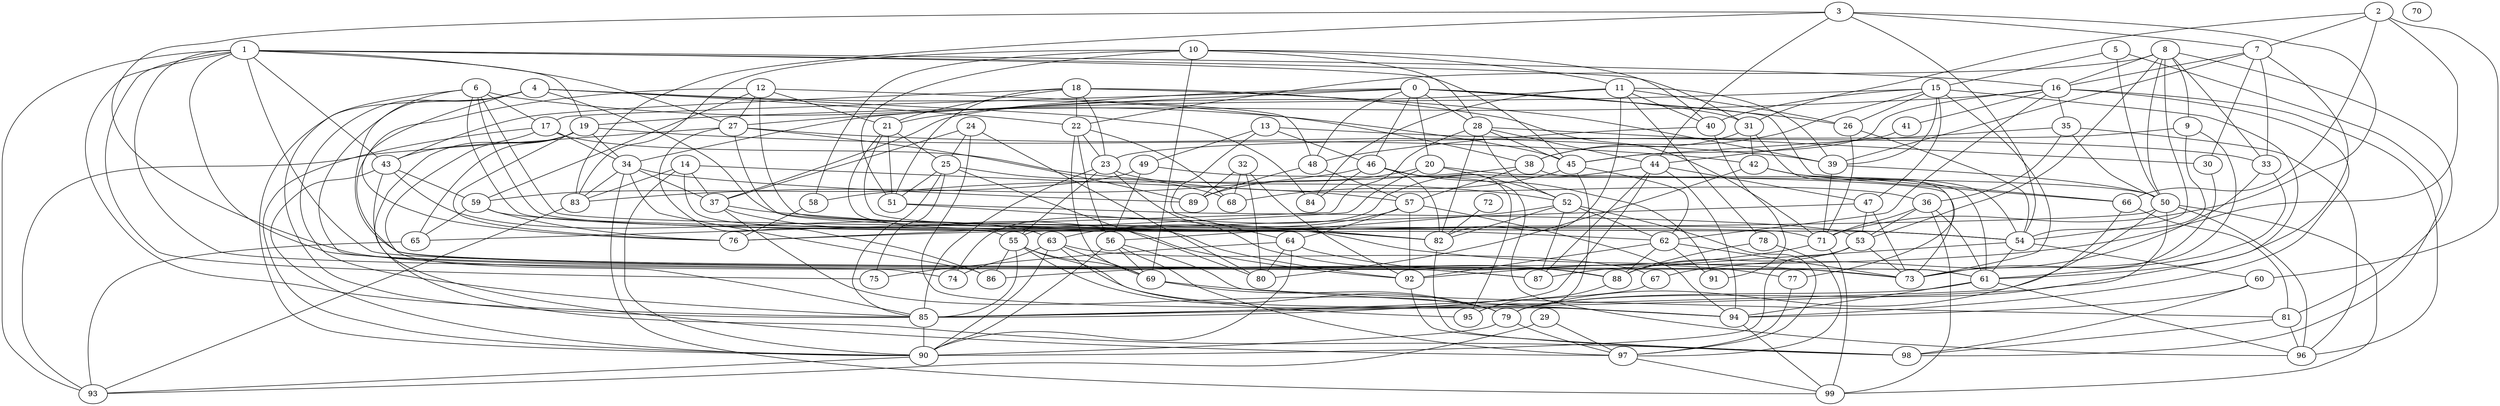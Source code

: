 strict graph "gnp_random_graph(100,0.06)" {
0;
1;
2;
3;
4;
5;
6;
7;
8;
9;
10;
11;
12;
13;
14;
15;
16;
17;
18;
19;
20;
21;
22;
23;
24;
25;
26;
27;
28;
29;
30;
31;
32;
33;
34;
35;
36;
37;
38;
39;
40;
41;
42;
43;
44;
45;
46;
47;
48;
49;
50;
51;
52;
53;
54;
55;
56;
57;
58;
59;
60;
61;
62;
63;
64;
65;
66;
67;
68;
69;
70;
71;
72;
73;
74;
75;
76;
77;
78;
79;
80;
81;
82;
83;
84;
85;
86;
87;
88;
89;
90;
91;
92;
93;
94;
95;
96;
97;
98;
99;
0 -- 66  [is_available=True, prob="0.925667131617"];
0 -- 46  [is_available=True, prob="0.758575576323"];
0 -- 48  [is_available=True, prob="0.666538415777"];
0 -- 17  [is_available=True, prob="0.660733125675"];
0 -- 20  [is_available=True, prob="1.0"];
0 -- 21  [is_available=True, prob="1.0"];
0 -- 26  [is_available=True, prob="0.917374134517"];
0 -- 27  [is_available=True, prob="0.033468627565"];
0 -- 28  [is_available=True, prob="0.122667740051"];
0 -- 31  [is_available=True, prob="1.0"];
1 -- 75  [is_available=True, prob="0.257631155084"];
1 -- 74  [is_available=True, prob="0.365443419439"];
1 -- 43  [is_available=True, prob="0.293302463178"];
1 -- 45  [is_available=True, prob="0.237846100051"];
1 -- 93  [is_available=True, prob="0.532364671166"];
1 -- 16  [is_available=True, prob="1.0"];
1 -- 19  [is_available=True, prob="0.326545726725"];
1 -- 85  [is_available=True, prob="0.573394070554"];
1 -- 87  [is_available=True, prob="0.51761983736"];
1 -- 27  [is_available=True, prob="0.702831175106"];
1 -- 61  [is_available=True, prob="0.212864439738"];
1 -- 31  [is_available=True, prob="0.994821452192"];
2 -- 66  [is_available=True, prob="0.184457205002"];
2 -- 31  [is_available=True, prob="0.512677627083"];
2 -- 60  [is_available=True, prob="0.86091220823"];
2 -- 86  [is_available=True, prob="1.0"];
2 -- 7  [is_available=True, prob="0.432944033513"];
3 -- 71  [is_available=True, prob="0.933873802364"];
3 -- 7  [is_available=True, prob="0.638712299214"];
3 -- 44  [is_available=True, prob="0.219518370008"];
3 -- 83  [is_available=True, prob="0.78477746742"];
3 -- 54  [is_available=True, prob="1.0"];
3 -- 88  [is_available=True, prob="1.0"];
4 -- 38  [is_available=True, prob="1.0"];
4 -- 71  [is_available=True, prob="0.871314076857"];
4 -- 73  [is_available=True, prob="0.499934902836"];
4 -- 84  [is_available=True, prob="1.0"];
4 -- 85  [is_available=True, prob="0.331715521842"];
4 -- 22  [is_available=True, prob="1.0"];
4 -- 87  [is_available=True, prob="0.508962870803"];
4 -- 90  [is_available=True, prob="1.0"];
5 -- 50  [is_available=True, prob="0.82486947615"];
5 -- 98  [is_available=True, prob="0.0246090773295"];
5 -- 15  [is_available=True, prob="0.102159243671"];
6 -- 45  [is_available=True, prob="1.0"];
6 -- 17  [is_available=True, prob="0.48164463261"];
6 -- 82  [is_available=True, prob="0.450836570426"];
6 -- 85  [is_available=True, prob="0.159388381797"];
6 -- 54  [is_available=True, prob="0.187475953522"];
6 -- 61  [is_available=True, prob="0.866996077236"];
6 -- 62  [is_available=True, prob="1.0"];
7 -- 33  [is_available=True, prob="0.201557542621"];
7 -- 39  [is_available=True, prob="0.223327331102"];
7 -- 16  [is_available=True, prob="0.950903130409"];
7 -- 61  [is_available=True, prob="0.449973990965"];
7 -- 30  [is_available=True, prob="1.0"];
8 -- 33  [is_available=True, prob="1.0"];
8 -- 54  [is_available=True, prob="0.521091628836"];
8 -- 9  [is_available=True, prob="0.374276114019"];
8 -- 16  [is_available=True, prob="1.0"];
8 -- 81  [is_available=True, prob="0.676160957788"];
8 -- 50  [is_available=True, prob="0.253061433778"];
8 -- 53  [is_available=True, prob="0.775424335255"];
8 -- 22  [is_available=True, prob="0.225838927321"];
9 -- 73  [is_available=True, prob="0.330536777102"];
9 -- 54  [is_available=True, prob="0.0192947879517"];
9 -- 23  [is_available=True, prob="1.0"];
10 -- 83  [is_available=True, prob="0.708613585703"];
10 -- 69  [is_available=True, prob="0.620443825092"];
10 -- 40  [is_available=True, prob="1.0"];
10 -- 11  [is_available=True, prob="0.223531821461"];
10 -- 51  [is_available=True, prob="0.813393345728"];
10 -- 58  [is_available=True, prob="0.0637350028865"];
10 -- 28  [is_available=True, prob="0.584346293885"];
11 -- 37  [is_available=True, prob="1.0"];
11 -- 39  [is_available=True, prob="0.777879265192"];
11 -- 40  [is_available=True, prob="1.0"];
11 -- 78  [is_available=True, prob="0.658258223815"];
11 -- 82  [is_available=True, prob="0.177471923889"];
11 -- 84  [is_available=True, prob="0.708759499652"];
11 -- 26  [is_available=True, prob="0.467043020858"];
12 -- 27  [is_available=True, prob="1.0"];
12 -- 76  [is_available=True, prob="0.261935451197"];
12 -- 48  [is_available=True, prob="1.0"];
12 -- 21  [is_available=True, prob="0.540988025042"];
12 -- 54  [is_available=True, prob="0.762582312443"];
12 -- 59  [is_available=True, prob="0.0909959822979"];
13 -- 64  [is_available=True, prob="1.0"];
13 -- 33  [is_available=True, prob="0.262184966398"];
13 -- 46  [is_available=True, prob="0.473421118014"];
13 -- 49  [is_available=True, prob="0.447570617638"];
14 -- 57  [is_available=True, prob="0.672301915207"];
14 -- 90  [is_available=True, prob="0.984017577282"];
14 -- 83  [is_available=True, prob="0.366690258182"];
14 -- 37  [is_available=True, prob="0.10857263051"];
14 -- 55  [is_available=True, prob="0.09819930572"];
15 -- 34  [is_available=True, prob="0.964825733867"];
15 -- 38  [is_available=True, prob="0.992230757386"];
15 -- 39  [is_available=True, prob="0.300040127078"];
15 -- 40  [is_available=True, prob="1.0"];
15 -- 73  [is_available=True, prob="1.0"];
15 -- 47  [is_available=True, prob="0.725507195914"];
15 -- 85  [is_available=True, prob="0.4751261356"];
15 -- 26  [is_available=True, prob="0.974534604901"];
16 -- 96  [is_available=True, prob="0.950547661223"];
16 -- 35  [is_available=True, prob="1.0"];
16 -- 41  [is_available=True, prob="0.702660632791"];
16 -- 45  [is_available=True, prob="0.910526328161"];
16 -- 19  [is_available=True, prob="0.879360129921"];
16 -- 94  [is_available=True, prob="0.955585259396"];
16 -- 62  [is_available=True, prob="0.737084031264"];
17 -- 34  [is_available=True, prob="1.0"];
17 -- 43  [is_available=True, prob="1.0"];
17 -- 52  [is_available=True, prob="1.0"];
17 -- 90  [is_available=True, prob="0.577377124948"];
18 -- 39  [is_available=True, prob="0.178482527411"];
18 -- 43  [is_available=True, prob="0.923830613633"];
18 -- 51  [is_available=True, prob="0.0401984109936"];
18 -- 21  [is_available=True, prob="0.0464660832912"];
18 -- 22  [is_available=True, prob="0.511648483819"];
18 -- 23  [is_available=True, prob="0.327231743621"];
18 -- 71  [is_available=True, prob="0.645027122264"];
19 -- 34  [is_available=True, prob="0.631992618724"];
19 -- 97  [is_available=True, prob="0.581600643956"];
19 -- 65  [is_available=True, prob="0.321243171959"];
19 -- 42  [is_available=True, prob="0.839592737015"];
19 -- 76  [is_available=True, prob="1.0"];
19 -- 85  [is_available=True, prob="1.0"];
20 -- 73  [is_available=True, prob="0.356697437045"];
20 -- 52  [is_available=True, prob="0.435350251189"];
20 -- 76  [is_available=True, prob="0.165802747913"];
20 -- 89  [is_available=True, prob="1.0"];
21 -- 73  [is_available=True, prob="1.0"];
21 -- 51  [is_available=True, prob="0.14711838361"];
21 -- 25  [is_available=True, prob="1.0"];
21 -- 92  [is_available=True, prob="0.0861401551074"];
22 -- 69  [is_available=True, prob="1.0"];
22 -- 23  [is_available=True, prob="0.837760276493"];
22 -- 56  [is_available=True, prob="0.602622008663"];
22 -- 68  [is_available=True, prob="1.0"];
23 -- 36  [is_available=True, prob="0.313647415441"];
23 -- 85  [is_available=True, prob="0.576076822728"];
23 -- 55  [is_available=True, prob="0.66086374356"];
23 -- 88  [is_available=True, prob="0.307903142366"];
24 -- 80  [is_available=True, prob="0.0761859338608"];
24 -- 25  [is_available=True, prob="0.489007879583"];
24 -- 37  [is_available=True, prob="0.425241995656"];
24 -- 94  [is_available=True, prob="0.748328377673"];
25 -- 68  [is_available=True, prob="1.0"];
25 -- 75  [is_available=True, prob="0.550610199126"];
25 -- 80  [is_available=True, prob="1.0"];
25 -- 51  [is_available=True, prob="0.475454964751"];
25 -- 85  [is_available=True, prob="0.780302354431"];
26 -- 71  [is_available=True, prob="0.16564998496"];
26 -- 54  [is_available=True, prob="0.390558277415"];
27 -- 39  [is_available=True, prob="0.715924969478"];
27 -- 82  [is_available=True, prob="0.622403228739"];
27 -- 86  [is_available=True, prob="0.929587757141"];
27 -- 89  [is_available=True, prob="0.15415468252"];
27 -- 93  [is_available=True, prob="0.596928003911"];
28 -- 65  [is_available=True, prob="0.110883367899"];
28 -- 44  [is_available=True, prob="0.85940684474"];
28 -- 45  [is_available=True, prob="1.0"];
28 -- 82  [is_available=True, prob="1.0"];
28 -- 52  [is_available=True, prob="1.0"];
28 -- 30  [is_available=True, prob="0.477977034344"];
29 -- 97  [is_available=True, prob="0.562939196733"];
29 -- 93  [is_available=True, prob="0.468199702356"];
30 -- 73  [is_available=True, prob="0.298677584619"];
31 -- 38  [is_available=True, prob="0.204973348954"];
31 -- 42  [is_available=True, prob="0.804152053589"];
31 -- 77  [is_available=True, prob="0.501428944895"];
32 -- 80  [is_available=True, prob="0.931456935371"];
32 -- 89  [is_available=True, prob="0.246899327761"];
32 -- 68  [is_available=True, prob="1.0"];
32 -- 92  [is_available=True, prob="0.123038922314"];
33 -- 61  [is_available=True, prob="1.0"];
33 -- 67  [is_available=True, prob="0.715347214393"];
34 -- 99  [is_available=True, prob="0.460193883206"];
34 -- 37  [is_available=True, prob="0.620613554532"];
34 -- 83  [is_available=True, prob="0.56179374674"];
34 -- 86  [is_available=True, prob="0.397481628759"];
34 -- 89  [is_available=True, prob="0.503805804866"];
35 -- 96  [is_available=True, prob="1.0"];
35 -- 50  [is_available=True, prob="1.0"];
35 -- 36  [is_available=True, prob="1.0"];
35 -- 45  [is_available=True, prob="0.67830914884"];
36 -- 99  [is_available=True, prob="0.899995960531"];
36 -- 71  [is_available=True, prob="1.0"];
36 -- 53  [is_available=True, prob="0.919336460633"];
36 -- 61  [is_available=True, prob="0.442549637753"];
37 -- 79  [is_available=True, prob="0.712986798893"];
37 -- 54  [is_available=True, prob="0.605425539457"];
37 -- 92  [is_available=True, prob="0.928767371364"];
38 -- 57  [is_available=True, prob="0.559517123906"];
38 -- 58  [is_available=True, prob="0.427251821904"];
38 -- 61  [is_available=True, prob="0.801274246195"];
39 -- 50  [is_available=True, prob="0.501171309332"];
39 -- 71  [is_available=True, prob="0.440509997243"];
40 -- 48  [is_available=True, prob="1.0"];
40 -- 91  [is_available=True, prob="0.162790353803"];
41 -- 44  [is_available=True, prob="0.712639354103"];
42 -- 80  [is_available=True, prob="1.0"];
42 -- 66  [is_available=True, prob="0.318984242548"];
42 -- 54  [is_available=True, prob="0.471159061012"];
43 -- 98  [is_available=True, prob="0.825456917699"];
43 -- 90  [is_available=True, prob="0.455579983744"];
43 -- 59  [is_available=True, prob="0.958477275543"];
43 -- 63  [is_available=True, prob="1.0"];
44 -- 74  [is_available=True, prob="0.999252101299"];
44 -- 47  [is_available=True, prob="0.446210788705"];
44 -- 85  [is_available=True, prob="0.051464072361"];
44 -- 87  [is_available=True, prob="1.0"];
44 -- 94  [is_available=True, prob="1.0"];
45 -- 68  [is_available=True, prob="0.99600562626"];
45 -- 62  [is_available=True, prob="0.328053863641"];
45 -- 95  [is_available=True, prob="0.260110309279"];
46 -- 96  [is_available=True, prob="0.0111541965981"];
46 -- 82  [is_available=True, prob="0.591182433029"];
46 -- 83  [is_available=True, prob="0.610494978171"];
46 -- 84  [is_available=True, prob="0.716875342151"];
46 -- 91  [is_available=True, prob="0.120387217785"];
46 -- 95  [is_available=True, prob="0.170146688247"];
47 -- 73  [is_available=True, prob="1.0"];
47 -- 55  [is_available=True, prob="0.912603047432"];
47 -- 53  [is_available=True, prob="0.20930400311"];
48 -- 89  [is_available=True, prob="1.0"];
48 -- 57  [is_available=True, prob="1.0"];
49 -- 56  [is_available=True, prob="0.0102089268357"];
49 -- 50  [is_available=True, prob="0.355125696745"];
49 -- 59  [is_available=True, prob="0.780385640444"];
50 -- 96  [is_available=True, prob="0.0869554826374"];
50 -- 76  [is_available=True, prob="0.0756263200853"];
50 -- 79  [is_available=True, prob="0.116118856889"];
50 -- 99  [is_available=True, prob="0.721284404447"];
50 -- 85  [is_available=True, prob="0.163440110753"];
51 -- 82  [is_available=True, prob="0.606111326393"];
51 -- 53  [is_available=True, prob="0.0569208355076"];
52 -- 97  [is_available=True, prob="0.274062801473"];
52 -- 82  [is_available=True, prob="1.0"];
52 -- 87  [is_available=True, prob="1.0"];
52 -- 56  [is_available=True, prob="0.496468368731"];
52 -- 62  [is_available=True, prob="0.187371470179"];
53 -- 73  [is_available=True, prob="0.955862865377"];
53 -- 88  [is_available=True, prob="1.0"];
53 -- 90  [is_available=True, prob="0.0590949462134"];
54 -- 87  [is_available=True, prob="1.0"];
54 -- 60  [is_available=True, prob="0.532704182052"];
54 -- 61  [is_available=True, prob="1.0"];
55 -- 69  [is_available=True, prob="0.962109211781"];
55 -- 79  [is_available=True, prob="0.609890289674"];
55 -- 85  [is_available=True, prob="0.584930911624"];
55 -- 86  [is_available=True, prob="0.0127943597099"];
55 -- 94  [is_available=True, prob="0.711633981738"];
56 -- 97  [is_available=True, prob="1.0"];
56 -- 69  [is_available=True, prob="0.391309215585"];
56 -- 90  [is_available=True, prob="0.183052493395"];
56 -- 94  [is_available=True, prob="0.836739925226"];
57 -- 64  [is_available=True, prob="0.855718343641"];
57 -- 92  [is_available=True, prob="0.983015695698"];
57 -- 94  [is_available=True, prob="0.750664882278"];
57 -- 63  [is_available=True, prob="1.0"];
58 -- 76  [is_available=True, prob="1.0"];
59 -- 65  [is_available=True, prob="0.420759026821"];
59 -- 76  [is_available=True, prob="0.409923888795"];
59 -- 82  [is_available=True, prob="1.0"];
60 -- 98  [is_available=True, prob="0.154340833889"];
60 -- 94  [is_available=True, prob="1.0"];
61 -- 96  [is_available=True, prob="1.0"];
61 -- 79  [is_available=True, prob="0.557279307311"];
61 -- 94  [is_available=True, prob="0.73859583155"];
62 -- 73  [is_available=True, prob="0.683535822503"];
62 -- 88  [is_available=True, prob="1.0"];
62 -- 91  [is_available=True, prob="1.0"];
62 -- 92  [is_available=True, prob="0.276694464983"];
63 -- 67  [is_available=True, prob="0.203257492329"];
63 -- 69  [is_available=True, prob="0.291278015499"];
63 -- 74  [is_available=True, prob="0.662590082608"];
63 -- 90  [is_available=True, prob="0.0635458714453"];
63 -- 95  [is_available=True, prob="0.6193194738"];
64 -- 75  [is_available=True, prob="0.997004440229"];
64 -- 77  [is_available=True, prob="0.332037873521"];
64 -- 80  [is_available=True, prob="0.428925400942"];
64 -- 90  [is_available=True, prob="0.282150365332"];
65 -- 93  [is_available=True, prob="0.480270459793"];
66 -- 81  [is_available=True, prob="1.0"];
66 -- 79  [is_available=True, prob="0.89651933958"];
67 -- 85  [is_available=True, prob="0.224509284861"];
69 -- 79  [is_available=True, prob="0.561830292962"];
69 -- 81  [is_available=True, prob="0.627379542834"];
71 -- 99  [is_available=True, prob="0.146356537888"];
71 -- 92  [is_available=True, prob="0.741086014506"];
72 -- 82  [is_available=True, prob="0.802969573135"];
77 -- 97  [is_available=True, prob="1.0"];
78 -- 88  [is_available=True, prob="0.881326514042"];
78 -- 97  [is_available=True, prob="0.678682448145"];
79 -- 97  [is_available=True, prob="0.0281613842815"];
79 -- 90  [is_available=True, prob="0.507015202558"];
81 -- 96  [is_available=True, prob="0.178739639531"];
81 -- 98  [is_available=True, prob="0.166689049125"];
82 -- 98  [is_available=True, prob="1.0"];
83 -- 93  [is_available=True, prob="0.112775274569"];
85 -- 90  [is_available=True, prob="0.261119752048"];
88 -- 95  [is_available=True, prob="0.201492467245"];
90 -- 93  [is_available=True, prob="0.0618760218348"];
92 -- 98  [is_available=True, prob="0.50943235009"];
94 -- 99  [is_available=True, prob="0.992270719662"];
97 -- 99  [is_available=True, prob="0.607801390101"];
}
